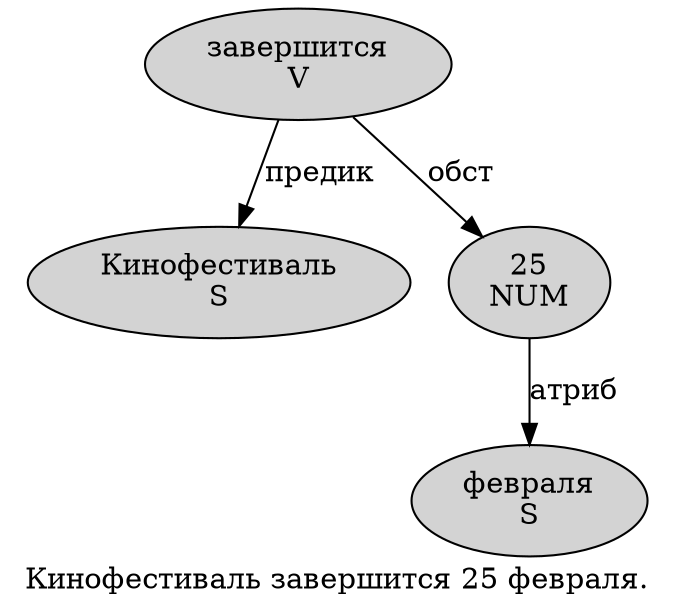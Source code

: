 digraph SENTENCE_1548 {
	graph [label="Кинофестиваль завершится 25 февраля."]
	node [style=filled]
		0 [label="Кинофестиваль
S" color="" fillcolor=lightgray penwidth=1 shape=ellipse]
		1 [label="завершится
V" color="" fillcolor=lightgray penwidth=1 shape=ellipse]
		2 [label="25
NUM" color="" fillcolor=lightgray penwidth=1 shape=ellipse]
		3 [label="февраля
S" color="" fillcolor=lightgray penwidth=1 shape=ellipse]
			2 -> 3 [label="атриб"]
			1 -> 0 [label="предик"]
			1 -> 2 [label="обст"]
}